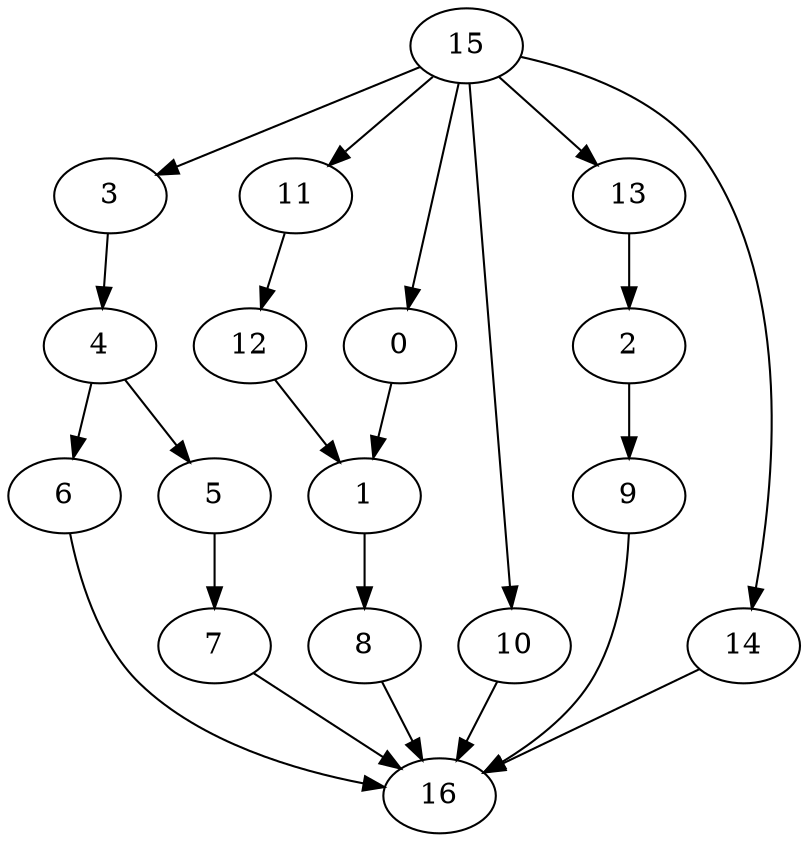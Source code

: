 digraph "15Nodes10Edges" {
	0	[Weight=20];
	1    	[Weight=30];
    	2    	[Weight=32];
    	3    	[Weight=46];
    	4    	[Weight=26];
    	5    	[Weight=52];
    	6    	[Weight=15];
    	7    	[Weight=73];
    	8    	[Weight=24];
    	9    	[Weight=36];
    	10    	[Weight=14];
    	11    	[Weight=36];
    	12    	[Weight=86];
    	13    	[Weight=27];
    	14    	[Weight=25];
    	15    	[Weight=0];
    	16    	[Weight=0];
	0 -> 1	[Weight=32];
	1 -> 8	[Weight=42];
	4 -> 5	[Weight=12];
	4 -> 6	[Weight=14];
	5 -> 7	[Weight=12];
	11 -> 12 	[Weight=64];
	12 -> 1	[Weight=24];
	13 -> 2	[Weight=56];
	2 -> 9 	[Weight=24];
	3 -> 4	[Weight=15];
		15 -> 11	[Weight=0];
		15 -> 13	[Weight=0];
		15 -> 3	[Weight=0];
		15 -> 10	[Weight=0];
		15 -> 14	[Weight=0];
		15 -> 0	[Weight=0];
		7 -> 16	[Weight=0];
		8 -> 16	[Weight=0];
		9 -> 16	[Weight=0];
		6 -> 16	[Weight=0];
		14 -> 16	[Weight=0];
		10 -> 16	[Weight=0];
}